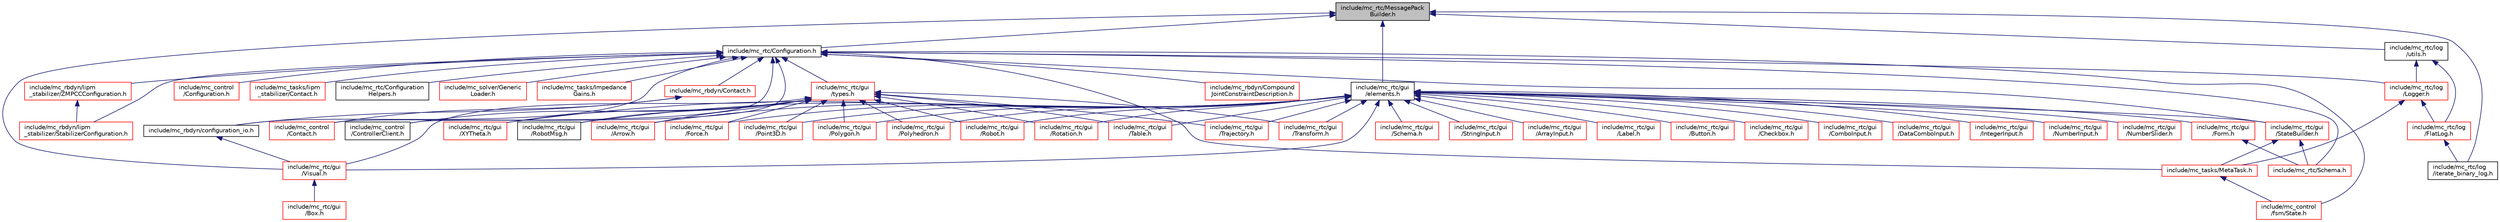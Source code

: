 digraph "include/mc_rtc/MessagePackBuilder.h"
{
 // INTERACTIVE_SVG=YES
 // LATEX_PDF_SIZE
  edge [fontname="Helvetica",fontsize="10",labelfontname="Helvetica",labelfontsize="10"];
  node [fontname="Helvetica",fontsize="10",shape=record];
  Node1 [label="include/mc_rtc/MessagePack\lBuilder.h",height=0.2,width=0.4,color="black", fillcolor="grey75", style="filled", fontcolor="black",tooltip=" "];
  Node1 -> Node2 [dir="back",color="midnightblue",fontsize="10",style="solid",fontname="Helvetica"];
  Node2 [label="include/mc_rtc/Configuration.h",height=0.2,width=0.4,color="black", fillcolor="white", style="filled",URL="$mc__rtc_2Configuration_8h.html",tooltip=" "];
  Node2 -> Node3 [dir="back",color="midnightblue",fontsize="10",style="solid",fontname="Helvetica"];
  Node3 [label="include/mc_tasks/MetaTask.h",height=0.2,width=0.4,color="red", fillcolor="white", style="filled",URL="$MetaTask_8h.html",tooltip=" "];
  Node3 -> Node24 [dir="back",color="midnightblue",fontsize="10",style="solid",fontname="Helvetica"];
  Node24 [label="include/mc_control\l/fsm/State.h",height=0.2,width=0.4,color="red", fillcolor="white", style="filled",URL="$State_8h.html",tooltip=" "];
  Node2 -> Node67 [dir="back",color="midnightblue",fontsize="10",style="solid",fontname="Helvetica"];
  Node67 [label="include/mc_rtc/gui\l/StateBuilder.h",height=0.2,width=0.4,color="red", fillcolor="white", style="filled",URL="$StateBuilder_8h.html",tooltip=" "];
  Node67 -> Node3 [dir="back",color="midnightblue",fontsize="10",style="solid",fontname="Helvetica"];
  Node67 -> Node68 [dir="back",color="midnightblue",fontsize="10",style="solid",fontname="Helvetica"];
  Node68 [label="include/mc_rtc/Schema.h",height=0.2,width=0.4,color="red", fillcolor="white", style="filled",URL="$Schema_8h.html",tooltip=" "];
  Node2 -> Node125 [dir="back",color="midnightblue",fontsize="10",style="solid",fontname="Helvetica"];
  Node125 [label="include/mc_rtc/gui\l/types.h",height=0.2,width=0.4,color="red", fillcolor="white", style="filled",URL="$types_8h.html",tooltip=" "];
  Node125 -> Node133 [dir="back",color="midnightblue",fontsize="10",style="solid",fontname="Helvetica"];
  Node133 [label="include/mc_rtc/gui\l/Arrow.h",height=0.2,width=0.4,color="red", fillcolor="white", style="filled",URL="$Arrow_8h.html",tooltip=" "];
  Node125 -> Node110 [dir="back",color="midnightblue",fontsize="10",style="solid",fontname="Helvetica"];
  Node110 [label="include/mc_rtc/gui\l/Visual.h",height=0.2,width=0.4,color="red", fillcolor="white", style="filled",URL="$Visual_8h.html",tooltip=" "];
  Node110 -> Node111 [dir="back",color="midnightblue",fontsize="10",style="solid",fontname="Helvetica"];
  Node111 [label="include/mc_rtc/gui\l/Box.h",height=0.2,width=0.4,color="red", fillcolor="white", style="filled",URL="$Box_8h.html",tooltip=" "];
  Node125 -> Node135 [dir="back",color="midnightblue",fontsize="10",style="solid",fontname="Helvetica"];
  Node135 [label="include/mc_rtc/gui\l/Force.h",height=0.2,width=0.4,color="red", fillcolor="white", style="filled",URL="$Force_8h.html",tooltip=" "];
  Node125 -> Node136 [dir="back",color="midnightblue",fontsize="10",style="solid",fontname="Helvetica"];
  Node136 [label="include/mc_rtc/gui\l/Point3D.h",height=0.2,width=0.4,color="red", fillcolor="white", style="filled",URL="$Point3D_8h.html",tooltip=" "];
  Node125 -> Node137 [dir="back",color="midnightblue",fontsize="10",style="solid",fontname="Helvetica"];
  Node137 [label="include/mc_rtc/gui\l/Polygon.h",height=0.2,width=0.4,color="red", fillcolor="white", style="filled",URL="$Polygon_8h.html",tooltip=" "];
  Node125 -> Node138 [dir="back",color="midnightblue",fontsize="10",style="solid",fontname="Helvetica"];
  Node138 [label="include/mc_rtc/gui\l/Polyhedron.h",height=0.2,width=0.4,color="red", fillcolor="white", style="filled",URL="$Polyhedron_8h.html",tooltip=" "];
  Node125 -> Node98 [dir="back",color="midnightblue",fontsize="10",style="solid",fontname="Helvetica"];
  Node98 [label="include/mc_rtc/gui\l/Robot.h",height=0.2,width=0.4,color="red", fillcolor="white", style="filled",URL="$mc__rtc_2gui_2Robot_8h.html",tooltip=" "];
  Node125 -> Node139 [dir="back",color="midnightblue",fontsize="10",style="solid",fontname="Helvetica"];
  Node139 [label="include/mc_rtc/gui\l/Rotation.h",height=0.2,width=0.4,color="red", fillcolor="white", style="filled",URL="$Rotation_8h.html",tooltip=" "];
  Node125 -> Node140 [dir="back",color="midnightblue",fontsize="10",style="solid",fontname="Helvetica"];
  Node140 [label="include/mc_rtc/gui\l/Table.h",height=0.2,width=0.4,color="red", fillcolor="white", style="filled",URL="$Table_8h.html",tooltip=" "];
  Node125 -> Node141 [dir="back",color="midnightblue",fontsize="10",style="solid",fontname="Helvetica"];
  Node141 [label="include/mc_rtc/gui\l/Trajectory.h",height=0.2,width=0.4,color="red", fillcolor="white", style="filled",URL="$Trajectory_8h.html",tooltip=" "];
  Node125 -> Node142 [dir="back",color="midnightblue",fontsize="10",style="solid",fontname="Helvetica"];
  Node142 [label="include/mc_rtc/gui\l/Transform.h",height=0.2,width=0.4,color="red", fillcolor="white", style="filled",URL="$Transform_8h.html",tooltip=" "];
  Node125 -> Node143 [dir="back",color="midnightblue",fontsize="10",style="solid",fontname="Helvetica"];
  Node143 [label="include/mc_rtc/gui\l/XYTheta.h",height=0.2,width=0.4,color="red", fillcolor="white", style="filled",URL="$XYTheta_8h.html",tooltip=" "];
  Node125 -> Node10 [dir="back",color="midnightblue",fontsize="10",style="solid",fontname="Helvetica"];
  Node10 [label="include/mc_control\l/ControllerClient.h",height=0.2,width=0.4,color="black", fillcolor="white", style="filled",URL="$ControllerClient_8h.html",tooltip=" "];
  Node125 -> Node106 [dir="back",color="midnightblue",fontsize="10",style="solid",fontname="Helvetica"];
  Node106 [label="include/mc_rtc/gui\l/RobotMsg.h",height=0.2,width=0.4,color="black", fillcolor="white", style="filled",URL="$RobotMsg_8h.html",tooltip=" "];
  Node2 -> Node144 [dir="back",color="midnightblue",fontsize="10",style="solid",fontname="Helvetica"];
  Node144 [label="include/mc_rtc/log\l/Logger.h",height=0.2,width=0.4,color="red", fillcolor="white", style="filled",URL="$Logger_8h.html",tooltip=" "];
  Node144 -> Node3 [dir="back",color="midnightblue",fontsize="10",style="solid",fontname="Helvetica"];
  Node144 -> Node145 [dir="back",color="midnightblue",fontsize="10",style="solid",fontname="Helvetica"];
  Node145 [label="include/mc_rtc/log\l/FlatLog.h",height=0.2,width=0.4,color="red", fillcolor="white", style="filled",URL="$FlatLog_8h.html",tooltip=" "];
  Node145 -> Node146 [dir="back",color="midnightblue",fontsize="10",style="solid",fontname="Helvetica"];
  Node146 [label="include/mc_rtc/log\l/iterate_binary_log.h",height=0.2,width=0.4,color="black", fillcolor="white", style="filled",URL="$iterate__binary__log_8h.html",tooltip=" "];
  Node2 -> Node147 [dir="back",color="midnightblue",fontsize="10",style="solid",fontname="Helvetica"];
  Node147 [label="include/mc_rbdyn/Contact.h",height=0.2,width=0.4,color="red", fillcolor="white", style="filled",URL="$mc__rbdyn_2Contact_8h.html",tooltip=" "];
  Node147 -> Node148 [dir="back",color="midnightblue",fontsize="10",style="solid",fontname="Helvetica"];
  Node148 [label="include/mc_control\l/Contact.h",height=0.2,width=0.4,color="red", fillcolor="white", style="filled",URL="$mc__control_2Contact_8h.html",tooltip=" "];
  Node147 -> Node109 [dir="back",color="midnightblue",fontsize="10",style="solid",fontname="Helvetica"];
  Node109 [label="include/mc_rbdyn/configuration_io.h",height=0.2,width=0.4,color="black", fillcolor="white", style="filled",URL="$configuration__io_8h.html",tooltip=" "];
  Node109 -> Node110 [dir="back",color="midnightblue",fontsize="10",style="solid",fontname="Helvetica"];
  Node2 -> Node149 [dir="back",color="midnightblue",fontsize="10",style="solid",fontname="Helvetica"];
  Node149 [label="include/mc_rbdyn/Compound\lJointConstraintDescription.h",height=0.2,width=0.4,color="red", fillcolor="white", style="filled",URL="$CompoundJointConstraintDescription_8h.html",tooltip=" "];
  Node2 -> Node68 [dir="back",color="midnightblue",fontsize="10",style="solid",fontname="Helvetica"];
  Node2 -> Node151 [dir="back",color="midnightblue",fontsize="10",style="solid",fontname="Helvetica"];
  Node151 [label="include/mc_rbdyn/lipm\l_stabilizer/ZMPCCConfiguration.h",height=0.2,width=0.4,color="red", fillcolor="white", style="filled",URL="$ZMPCCConfiguration_8h.html",tooltip=" "];
  Node151 -> Node152 [dir="back",color="midnightblue",fontsize="10",style="solid",fontname="Helvetica"];
  Node152 [label="include/mc_rbdyn/lipm\l_stabilizer/StabilizerConfiguration.h",height=0.2,width=0.4,color="red", fillcolor="white", style="filled",URL="$StabilizerConfiguration_8h.html",tooltip=" "];
  Node2 -> Node152 [dir="back",color="midnightblue",fontsize="10",style="solid",fontname="Helvetica"];
  Node2 -> Node154 [dir="back",color="midnightblue",fontsize="10",style="solid",fontname="Helvetica"];
  Node154 [label="include/mc_control\l/Configuration.h",height=0.2,width=0.4,color="red", fillcolor="white", style="filled",URL="$mc__control_2Configuration_8h.html",tooltip=" "];
  Node2 -> Node148 [dir="back",color="midnightblue",fontsize="10",style="solid",fontname="Helvetica"];
  Node2 -> Node109 [dir="back",color="midnightblue",fontsize="10",style="solid",fontname="Helvetica"];
  Node2 -> Node10 [dir="back",color="midnightblue",fontsize="10",style="solid",fontname="Helvetica"];
  Node2 -> Node24 [dir="back",color="midnightblue",fontsize="10",style="solid",fontname="Helvetica"];
  Node2 -> Node100 [dir="back",color="midnightblue",fontsize="10",style="solid",fontname="Helvetica"];
  Node100 [label="include/mc_tasks/lipm\l_stabilizer/Contact.h",height=0.2,width=0.4,color="red", fillcolor="white", style="filled",URL="$mc__tasks_2lipm__stabilizer_2Contact_8h.html",tooltip=" "];
  Node2 -> Node155 [dir="back",color="midnightblue",fontsize="10",style="solid",fontname="Helvetica"];
  Node155 [label="include/mc_rtc/Configuration\lHelpers.h",height=0.2,width=0.4,color="black", fillcolor="white", style="filled",URL="$ConfigurationHelpers_8h.html",tooltip=" "];
  Node2 -> Node89 [dir="back",color="midnightblue",fontsize="10",style="solid",fontname="Helvetica"];
  Node89 [label="include/mc_solver/Generic\lLoader.h",height=0.2,width=0.4,color="red", fillcolor="white", style="filled",URL="$GenericLoader_8h.html",tooltip=" "];
  Node2 -> Node156 [dir="back",color="midnightblue",fontsize="10",style="solid",fontname="Helvetica"];
  Node156 [label="include/mc_tasks/Impedance\lGains.h",height=0.2,width=0.4,color="red", fillcolor="white", style="filled",URL="$ImpedanceGains_8h.html",tooltip=" "];
  Node1 -> Node157 [dir="back",color="midnightblue",fontsize="10",style="solid",fontname="Helvetica"];
  Node157 [label="include/mc_rtc/gui\l/elements.h",height=0.2,width=0.4,color="black", fillcolor="white", style="filled",URL="$elements_8h.html",tooltip=" "];
  Node157 -> Node67 [dir="back",color="midnightblue",fontsize="10",style="solid",fontname="Helvetica"];
  Node157 -> Node158 [dir="back",color="midnightblue",fontsize="10",style="solid",fontname="Helvetica"];
  Node158 [label="include/mc_rtc/gui\l/Form.h",height=0.2,width=0.4,color="red", fillcolor="white", style="filled",URL="$Form_8h.html",tooltip=" "];
  Node158 -> Node68 [dir="back",color="midnightblue",fontsize="10",style="solid",fontname="Helvetica"];
  Node157 -> Node159 [dir="back",color="midnightblue",fontsize="10",style="solid",fontname="Helvetica"];
  Node159 [label="include/mc_rtc/gui\l/ArrayInput.h",height=0.2,width=0.4,color="red", fillcolor="white", style="filled",URL="$ArrayInput_8h.html",tooltip=" "];
  Node157 -> Node161 [dir="back",color="midnightblue",fontsize="10",style="solid",fontname="Helvetica"];
  Node161 [label="include/mc_rtc/gui\l/Label.h",height=0.2,width=0.4,color="red", fillcolor="white", style="filled",URL="$Label_8h.html",tooltip=" "];
  Node157 -> Node133 [dir="back",color="midnightblue",fontsize="10",style="solid",fontname="Helvetica"];
  Node157 -> Node110 [dir="back",color="midnightblue",fontsize="10",style="solid",fontname="Helvetica"];
  Node157 -> Node163 [dir="back",color="midnightblue",fontsize="10",style="solid",fontname="Helvetica"];
  Node163 [label="include/mc_rtc/gui\l/Button.h",height=0.2,width=0.4,color="red", fillcolor="white", style="filled",URL="$Button_8h.html",tooltip=" "];
  Node157 -> Node164 [dir="back",color="midnightblue",fontsize="10",style="solid",fontname="Helvetica"];
  Node164 [label="include/mc_rtc/gui\l/Checkbox.h",height=0.2,width=0.4,color="red", fillcolor="white", style="filled",URL="$Checkbox_8h.html",tooltip=" "];
  Node157 -> Node165 [dir="back",color="midnightblue",fontsize="10",style="solid",fontname="Helvetica"];
  Node165 [label="include/mc_rtc/gui\l/ComboInput.h",height=0.2,width=0.4,color="red", fillcolor="white", style="filled",URL="$ComboInput_8h.html",tooltip=" "];
  Node157 -> Node166 [dir="back",color="midnightblue",fontsize="10",style="solid",fontname="Helvetica"];
  Node166 [label="include/mc_rtc/gui\l/DataComboInput.h",height=0.2,width=0.4,color="red", fillcolor="white", style="filled",URL="$DataComboInput_8h.html",tooltip=" "];
  Node157 -> Node135 [dir="back",color="midnightblue",fontsize="10",style="solid",fontname="Helvetica"];
  Node157 -> Node167 [dir="back",color="midnightblue",fontsize="10",style="solid",fontname="Helvetica"];
  Node167 [label="include/mc_rtc/gui\l/IntegerInput.h",height=0.2,width=0.4,color="red", fillcolor="white", style="filled",URL="$IntegerInput_8h.html",tooltip=" "];
  Node157 -> Node168 [dir="back",color="midnightblue",fontsize="10",style="solid",fontname="Helvetica"];
  Node168 [label="include/mc_rtc/gui\l/NumberInput.h",height=0.2,width=0.4,color="red", fillcolor="white", style="filled",URL="$NumberInput_8h.html",tooltip=" "];
  Node157 -> Node169 [dir="back",color="midnightblue",fontsize="10",style="solid",fontname="Helvetica"];
  Node169 [label="include/mc_rtc/gui\l/NumberSlider.h",height=0.2,width=0.4,color="red", fillcolor="white", style="filled",URL="$NumberSlider_8h.html",tooltip=" "];
  Node157 -> Node136 [dir="back",color="midnightblue",fontsize="10",style="solid",fontname="Helvetica"];
  Node157 -> Node137 [dir="back",color="midnightblue",fontsize="10",style="solid",fontname="Helvetica"];
  Node157 -> Node138 [dir="back",color="midnightblue",fontsize="10",style="solid",fontname="Helvetica"];
  Node157 -> Node98 [dir="back",color="midnightblue",fontsize="10",style="solid",fontname="Helvetica"];
  Node157 -> Node139 [dir="back",color="midnightblue",fontsize="10",style="solid",fontname="Helvetica"];
  Node157 -> Node170 [dir="back",color="midnightblue",fontsize="10",style="solid",fontname="Helvetica"];
  Node170 [label="include/mc_rtc/gui\l/Schema.h",height=0.2,width=0.4,color="red", fillcolor="white", style="filled",URL="$gui_2Schema_8h.html",tooltip=" "];
  Node157 -> Node171 [dir="back",color="midnightblue",fontsize="10",style="solid",fontname="Helvetica"];
  Node171 [label="include/mc_rtc/gui\l/StringInput.h",height=0.2,width=0.4,color="red", fillcolor="white", style="filled",URL="$StringInput_8h.html",tooltip=" "];
  Node157 -> Node140 [dir="back",color="midnightblue",fontsize="10",style="solid",fontname="Helvetica"];
  Node157 -> Node141 [dir="back",color="midnightblue",fontsize="10",style="solid",fontname="Helvetica"];
  Node157 -> Node142 [dir="back",color="midnightblue",fontsize="10",style="solid",fontname="Helvetica"];
  Node157 -> Node143 [dir="back",color="midnightblue",fontsize="10",style="solid",fontname="Helvetica"];
  Node157 -> Node106 [dir="back",color="midnightblue",fontsize="10",style="solid",fontname="Helvetica"];
  Node1 -> Node172 [dir="back",color="midnightblue",fontsize="10",style="solid",fontname="Helvetica"];
  Node172 [label="include/mc_rtc/log\l/utils.h",height=0.2,width=0.4,color="black", fillcolor="white", style="filled",URL="$log_2utils_8h.html",tooltip=" "];
  Node172 -> Node144 [dir="back",color="midnightblue",fontsize="10",style="solid",fontname="Helvetica"];
  Node172 -> Node145 [dir="back",color="midnightblue",fontsize="10",style="solid",fontname="Helvetica"];
  Node1 -> Node110 [dir="back",color="midnightblue",fontsize="10",style="solid",fontname="Helvetica"];
  Node1 -> Node146 [dir="back",color="midnightblue",fontsize="10",style="solid",fontname="Helvetica"];
}
